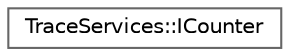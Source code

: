 digraph "Graphical Class Hierarchy"
{
 // INTERACTIVE_SVG=YES
 // LATEX_PDF_SIZE
  bgcolor="transparent";
  edge [fontname=Helvetica,fontsize=10,labelfontname=Helvetica,labelfontsize=10];
  node [fontname=Helvetica,fontsize=10,shape=box,height=0.2,width=0.4];
  rankdir="LR";
  Node0 [id="Node000000",label="TraceServices::ICounter",height=0.2,width=0.4,color="grey40", fillcolor="white", style="filled",URL="$d1/df2/classTraceServices_1_1ICounter.html",tooltip=" "];
}
